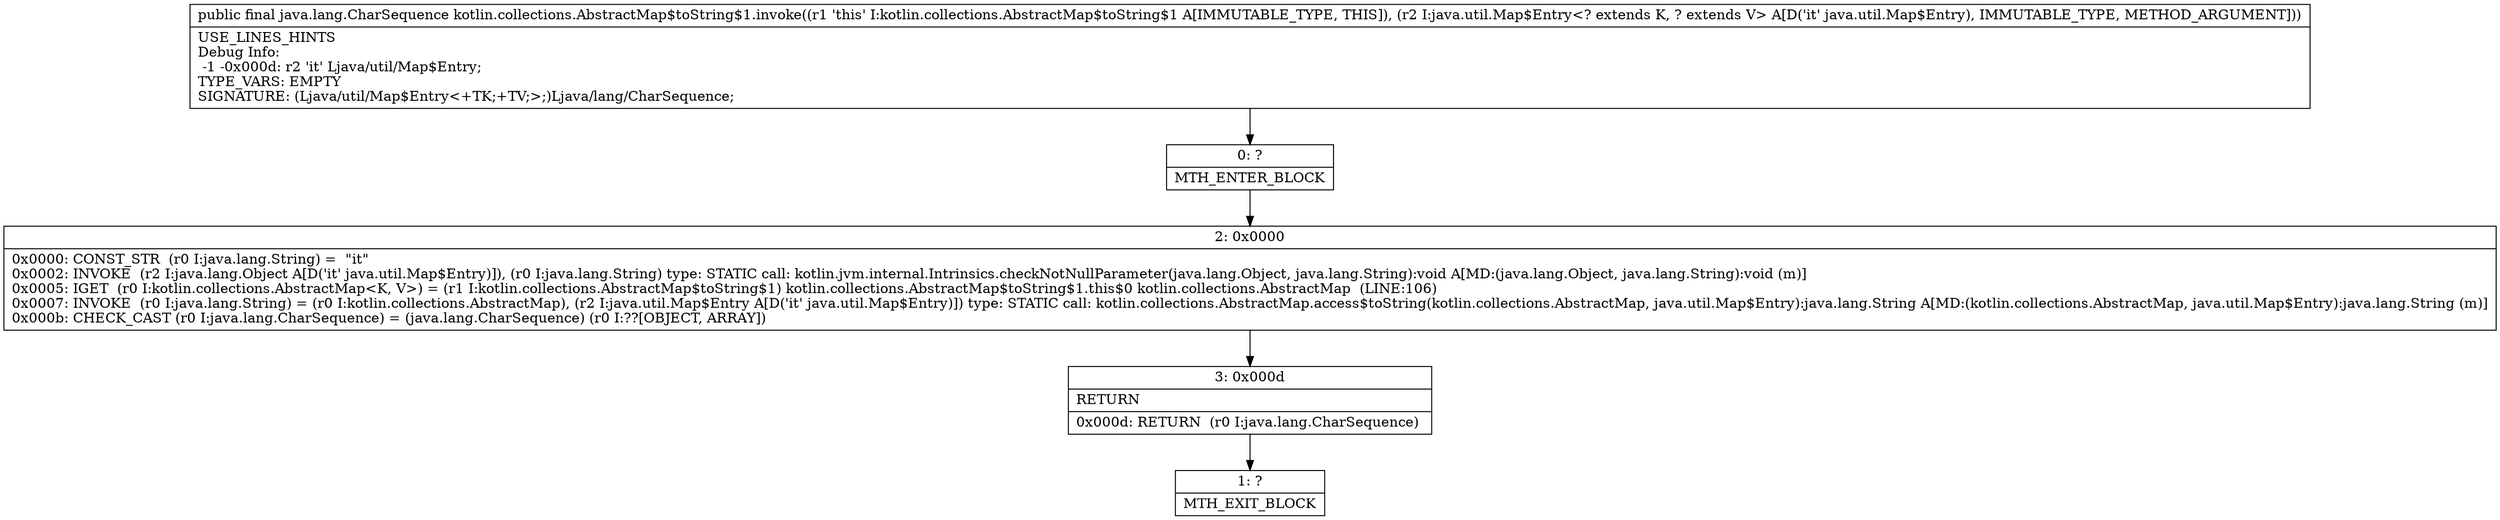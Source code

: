 digraph "CFG forkotlin.collections.AbstractMap$toString$1.invoke(Ljava\/util\/Map$Entry;)Ljava\/lang\/CharSequence;" {
Node_0 [shape=record,label="{0\:\ ?|MTH_ENTER_BLOCK\l}"];
Node_2 [shape=record,label="{2\:\ 0x0000|0x0000: CONST_STR  (r0 I:java.lang.String) =  \"it\" \l0x0002: INVOKE  (r2 I:java.lang.Object A[D('it' java.util.Map$Entry)]), (r0 I:java.lang.String) type: STATIC call: kotlin.jvm.internal.Intrinsics.checkNotNullParameter(java.lang.Object, java.lang.String):void A[MD:(java.lang.Object, java.lang.String):void (m)]\l0x0005: IGET  (r0 I:kotlin.collections.AbstractMap\<K, V\>) = (r1 I:kotlin.collections.AbstractMap$toString$1) kotlin.collections.AbstractMap$toString$1.this$0 kotlin.collections.AbstractMap  (LINE:106)\l0x0007: INVOKE  (r0 I:java.lang.String) = (r0 I:kotlin.collections.AbstractMap), (r2 I:java.util.Map$Entry A[D('it' java.util.Map$Entry)]) type: STATIC call: kotlin.collections.AbstractMap.access$toString(kotlin.collections.AbstractMap, java.util.Map$Entry):java.lang.String A[MD:(kotlin.collections.AbstractMap, java.util.Map$Entry):java.lang.String (m)]\l0x000b: CHECK_CAST (r0 I:java.lang.CharSequence) = (java.lang.CharSequence) (r0 I:??[OBJECT, ARRAY]) \l}"];
Node_3 [shape=record,label="{3\:\ 0x000d|RETURN\l|0x000d: RETURN  (r0 I:java.lang.CharSequence) \l}"];
Node_1 [shape=record,label="{1\:\ ?|MTH_EXIT_BLOCK\l}"];
MethodNode[shape=record,label="{public final java.lang.CharSequence kotlin.collections.AbstractMap$toString$1.invoke((r1 'this' I:kotlin.collections.AbstractMap$toString$1 A[IMMUTABLE_TYPE, THIS]), (r2 I:java.util.Map$Entry\<? extends K, ? extends V\> A[D('it' java.util.Map$Entry), IMMUTABLE_TYPE, METHOD_ARGUMENT]))  | USE_LINES_HINTS\lDebug Info:\l  \-1 \-0x000d: r2 'it' Ljava\/util\/Map$Entry;\lTYPE_VARS: EMPTY\lSIGNATURE: (Ljava\/util\/Map$Entry\<+TK;+TV;\>;)Ljava\/lang\/CharSequence;\l}"];
MethodNode -> Node_0;Node_0 -> Node_2;
Node_2 -> Node_3;
Node_3 -> Node_1;
}

